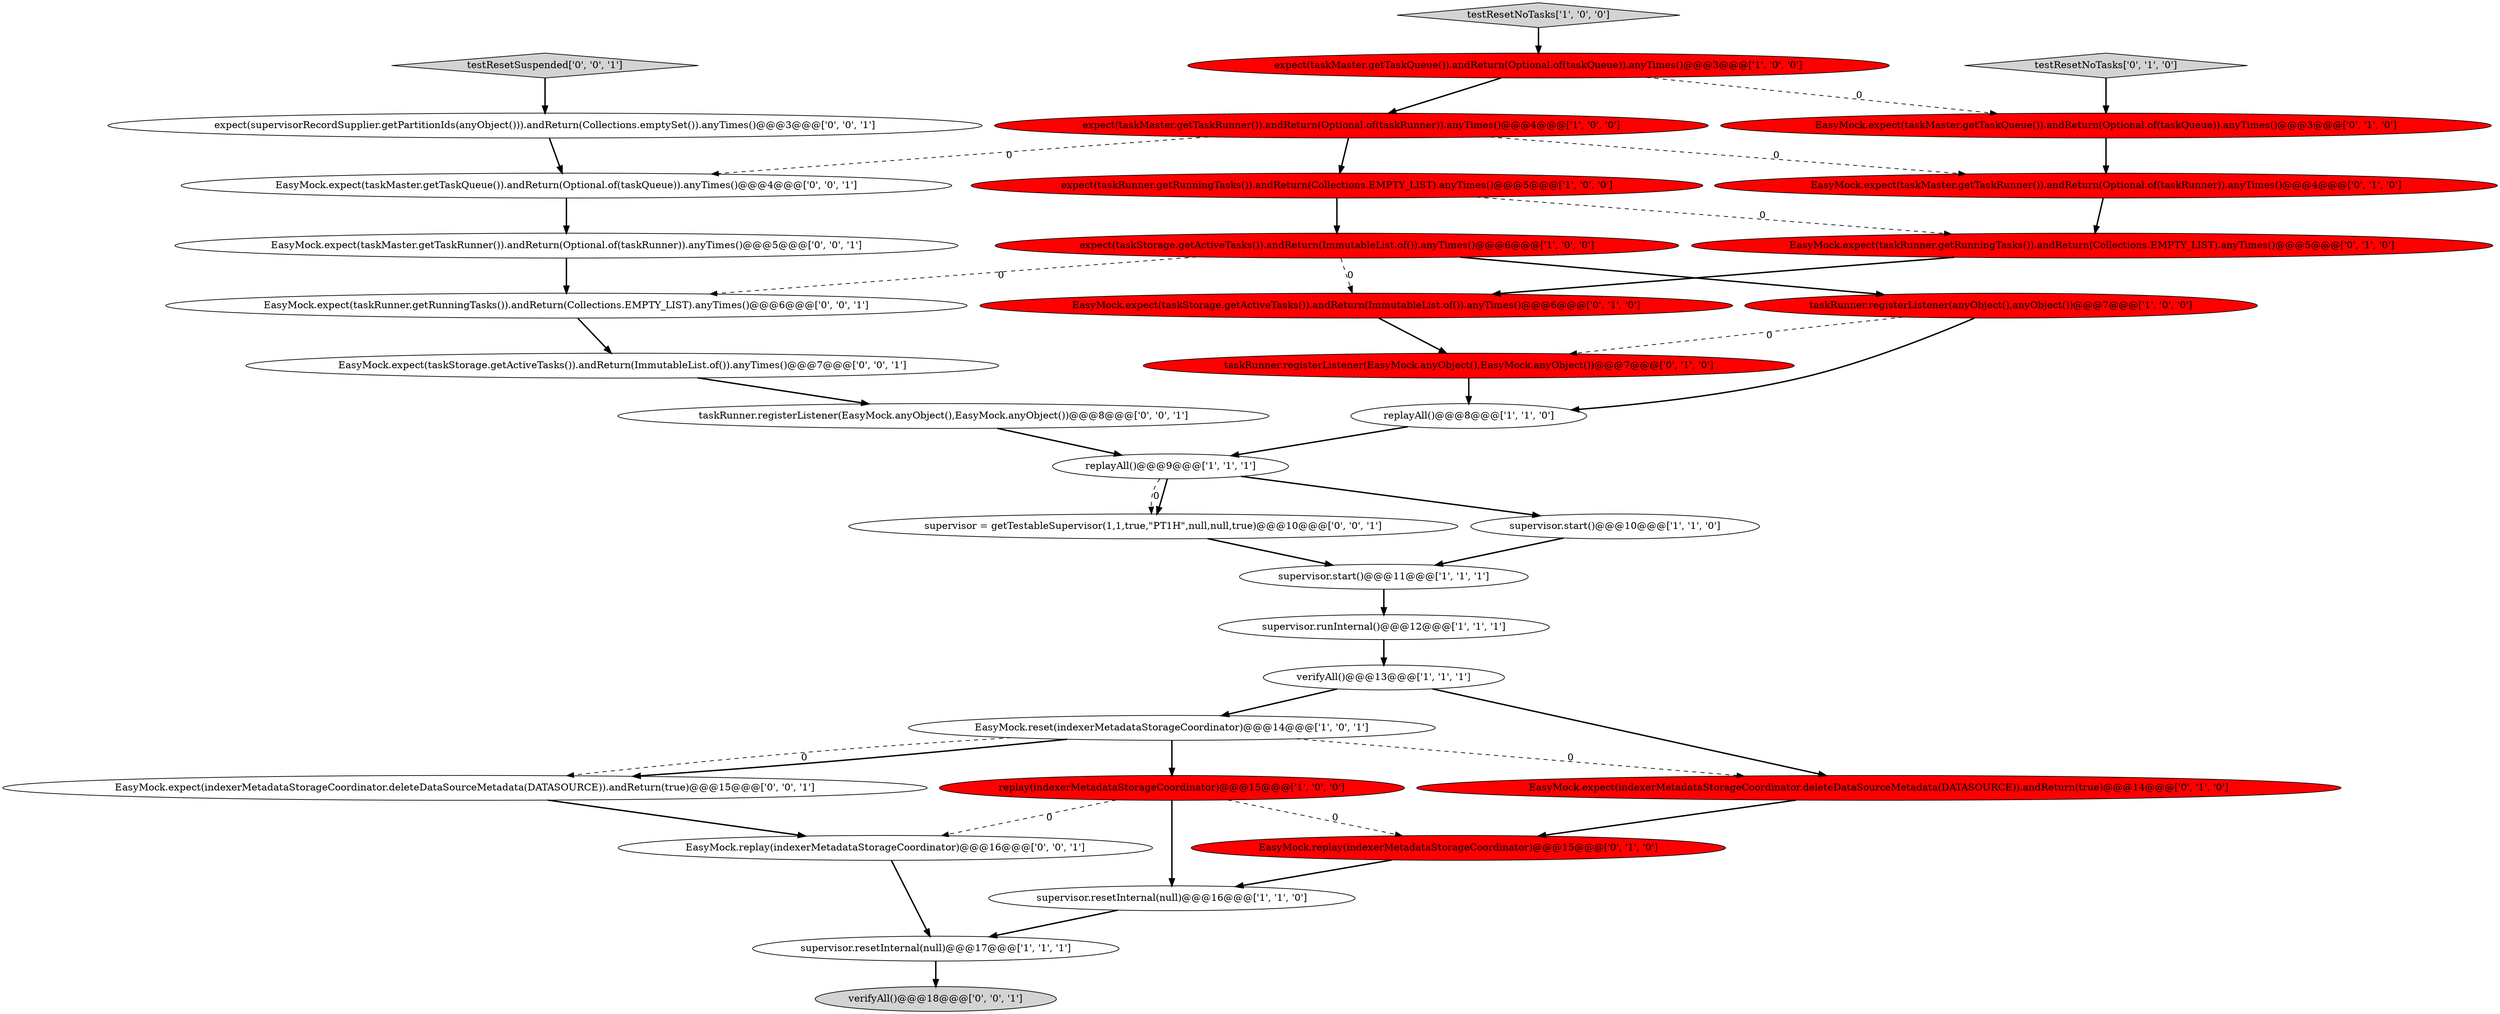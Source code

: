 digraph {
8 [style = filled, label = "expect(taskMaster.getTaskQueue()).andReturn(Optional.of(taskQueue)).anyTimes()@@@3@@@['1', '0', '0']", fillcolor = red, shape = ellipse image = "AAA1AAABBB1BBB"];
12 [style = filled, label = "EasyMock.reset(indexerMetadataStorageCoordinator)@@@14@@@['1', '0', '1']", fillcolor = white, shape = ellipse image = "AAA0AAABBB1BBB"];
15 [style = filled, label = "verifyAll()@@@13@@@['1', '1', '1']", fillcolor = white, shape = ellipse image = "AAA0AAABBB1BBB"];
22 [style = filled, label = "EasyMock.expect(taskStorage.getActiveTasks()).andReturn(ImmutableList.of()).anyTimes()@@@6@@@['0', '1', '0']", fillcolor = red, shape = ellipse image = "AAA1AAABBB2BBB"];
31 [style = filled, label = "EasyMock.replay(indexerMetadataStorageCoordinator)@@@16@@@['0', '0', '1']", fillcolor = white, shape = ellipse image = "AAA0AAABBB3BBB"];
33 [style = filled, label = "EasyMock.expect(taskStorage.getActiveTasks()).andReturn(ImmutableList.of()).anyTimes()@@@7@@@['0', '0', '1']", fillcolor = white, shape = ellipse image = "AAA0AAABBB3BBB"];
32 [style = filled, label = "supervisor = getTestableSupervisor(1,1,true,\"PT1H\",null,null,true)@@@10@@@['0', '0', '1']", fillcolor = white, shape = ellipse image = "AAA0AAABBB3BBB"];
3 [style = filled, label = "expect(taskStorage.getActiveTasks()).andReturn(ImmutableList.of()).anyTimes()@@@6@@@['1', '0', '0']", fillcolor = red, shape = ellipse image = "AAA1AAABBB1BBB"];
10 [style = filled, label = "supervisor.start()@@@10@@@['1', '1', '0']", fillcolor = white, shape = ellipse image = "AAA0AAABBB1BBB"];
30 [style = filled, label = "verifyAll()@@@18@@@['0', '0', '1']", fillcolor = lightgray, shape = ellipse image = "AAA0AAABBB3BBB"];
13 [style = filled, label = "replayAll()@@@9@@@['1', '1', '1']", fillcolor = white, shape = ellipse image = "AAA0AAABBB1BBB"];
17 [style = filled, label = "EasyMock.expect(indexerMetadataStorageCoordinator.deleteDataSourceMetadata(DATASOURCE)).andReturn(true)@@@14@@@['0', '1', '0']", fillcolor = red, shape = ellipse image = "AAA1AAABBB2BBB"];
23 [style = filled, label = "testResetNoTasks['0', '1', '0']", fillcolor = lightgray, shape = diamond image = "AAA0AAABBB2BBB"];
0 [style = filled, label = "replayAll()@@@8@@@['1', '1', '0']", fillcolor = white, shape = ellipse image = "AAA0AAABBB1BBB"];
9 [style = filled, label = "supervisor.resetInternal(null)@@@16@@@['1', '1', '0']", fillcolor = white, shape = ellipse image = "AAA0AAABBB1BBB"];
29 [style = filled, label = "EasyMock.expect(taskMaster.getTaskRunner()).andReturn(Optional.of(taskRunner)).anyTimes()@@@5@@@['0', '0', '1']", fillcolor = white, shape = ellipse image = "AAA0AAABBB3BBB"];
1 [style = filled, label = "supervisor.start()@@@11@@@['1', '1', '1']", fillcolor = white, shape = ellipse image = "AAA0AAABBB1BBB"];
16 [style = filled, label = "taskRunner.registerListener(EasyMock.anyObject(),EasyMock.anyObject())@@@7@@@['0', '1', '0']", fillcolor = red, shape = ellipse image = "AAA1AAABBB2BBB"];
19 [style = filled, label = "EasyMock.expect(taskRunner.getRunningTasks()).andReturn(Collections.EMPTY_LIST).anyTimes()@@@5@@@['0', '1', '0']", fillcolor = red, shape = ellipse image = "AAA1AAABBB2BBB"];
5 [style = filled, label = "expect(taskRunner.getRunningTasks()).andReturn(Collections.EMPTY_LIST).anyTimes()@@@5@@@['1', '0', '0']", fillcolor = red, shape = ellipse image = "AAA1AAABBB1BBB"];
7 [style = filled, label = "taskRunner.registerListener(anyObject(),anyObject())@@@7@@@['1', '0', '0']", fillcolor = red, shape = ellipse image = "AAA1AAABBB1BBB"];
14 [style = filled, label = "supervisor.runInternal()@@@12@@@['1', '1', '1']", fillcolor = white, shape = ellipse image = "AAA0AAABBB1BBB"];
28 [style = filled, label = "expect(supervisorRecordSupplier.getPartitionIds(anyObject())).andReturn(Collections.emptySet()).anyTimes()@@@3@@@['0', '0', '1']", fillcolor = white, shape = ellipse image = "AAA0AAABBB3BBB"];
11 [style = filled, label = "replay(indexerMetadataStorageCoordinator)@@@15@@@['1', '0', '0']", fillcolor = red, shape = ellipse image = "AAA1AAABBB1BBB"];
24 [style = filled, label = "taskRunner.registerListener(EasyMock.anyObject(),EasyMock.anyObject())@@@8@@@['0', '0', '1']", fillcolor = white, shape = ellipse image = "AAA0AAABBB3BBB"];
4 [style = filled, label = "expect(taskMaster.getTaskRunner()).andReturn(Optional.of(taskRunner)).anyTimes()@@@4@@@['1', '0', '0']", fillcolor = red, shape = ellipse image = "AAA1AAABBB1BBB"];
34 [style = filled, label = "EasyMock.expect(indexerMetadataStorageCoordinator.deleteDataSourceMetadata(DATASOURCE)).andReturn(true)@@@15@@@['0', '0', '1']", fillcolor = white, shape = ellipse image = "AAA0AAABBB3BBB"];
21 [style = filled, label = "EasyMock.expect(taskMaster.getTaskQueue()).andReturn(Optional.of(taskQueue)).anyTimes()@@@3@@@['0', '1', '0']", fillcolor = red, shape = ellipse image = "AAA1AAABBB2BBB"];
27 [style = filled, label = "EasyMock.expect(taskMaster.getTaskQueue()).andReturn(Optional.of(taskQueue)).anyTimes()@@@4@@@['0', '0', '1']", fillcolor = white, shape = ellipse image = "AAA0AAABBB3BBB"];
26 [style = filled, label = "testResetSuspended['0', '0', '1']", fillcolor = lightgray, shape = diamond image = "AAA0AAABBB3BBB"];
2 [style = filled, label = "supervisor.resetInternal(null)@@@17@@@['1', '1', '1']", fillcolor = white, shape = ellipse image = "AAA0AAABBB1BBB"];
25 [style = filled, label = "EasyMock.expect(taskRunner.getRunningTasks()).andReturn(Collections.EMPTY_LIST).anyTimes()@@@6@@@['0', '0', '1']", fillcolor = white, shape = ellipse image = "AAA0AAABBB3BBB"];
18 [style = filled, label = "EasyMock.replay(indexerMetadataStorageCoordinator)@@@15@@@['0', '1', '0']", fillcolor = red, shape = ellipse image = "AAA1AAABBB2BBB"];
6 [style = filled, label = "testResetNoTasks['1', '0', '0']", fillcolor = lightgray, shape = diamond image = "AAA0AAABBB1BBB"];
20 [style = filled, label = "EasyMock.expect(taskMaster.getTaskRunner()).andReturn(Optional.of(taskRunner)).anyTimes()@@@4@@@['0', '1', '0']", fillcolor = red, shape = ellipse image = "AAA1AAABBB2BBB"];
5->3 [style = bold, label=""];
13->10 [style = bold, label=""];
16->0 [style = bold, label=""];
13->32 [style = bold, label=""];
0->13 [style = bold, label=""];
25->33 [style = bold, label=""];
9->2 [style = bold, label=""];
22->16 [style = bold, label=""];
7->16 [style = dashed, label="0"];
12->11 [style = bold, label=""];
12->17 [style = dashed, label="0"];
29->25 [style = bold, label=""];
4->27 [style = dashed, label="0"];
34->31 [style = bold, label=""];
12->34 [style = bold, label=""];
7->0 [style = bold, label=""];
31->2 [style = bold, label=""];
3->22 [style = dashed, label="0"];
8->21 [style = dashed, label="0"];
11->9 [style = bold, label=""];
13->32 [style = dashed, label="0"];
15->17 [style = bold, label=""];
21->20 [style = bold, label=""];
23->21 [style = bold, label=""];
3->7 [style = bold, label=""];
11->31 [style = dashed, label="0"];
4->20 [style = dashed, label="0"];
11->18 [style = dashed, label="0"];
33->24 [style = bold, label=""];
32->1 [style = bold, label=""];
6->8 [style = bold, label=""];
18->9 [style = bold, label=""];
1->14 [style = bold, label=""];
14->15 [style = bold, label=""];
15->12 [style = bold, label=""];
28->27 [style = bold, label=""];
8->4 [style = bold, label=""];
27->29 [style = bold, label=""];
26->28 [style = bold, label=""];
2->30 [style = bold, label=""];
20->19 [style = bold, label=""];
10->1 [style = bold, label=""];
5->19 [style = dashed, label="0"];
19->22 [style = bold, label=""];
4->5 [style = bold, label=""];
12->34 [style = dashed, label="0"];
17->18 [style = bold, label=""];
24->13 [style = bold, label=""];
3->25 [style = dashed, label="0"];
}

